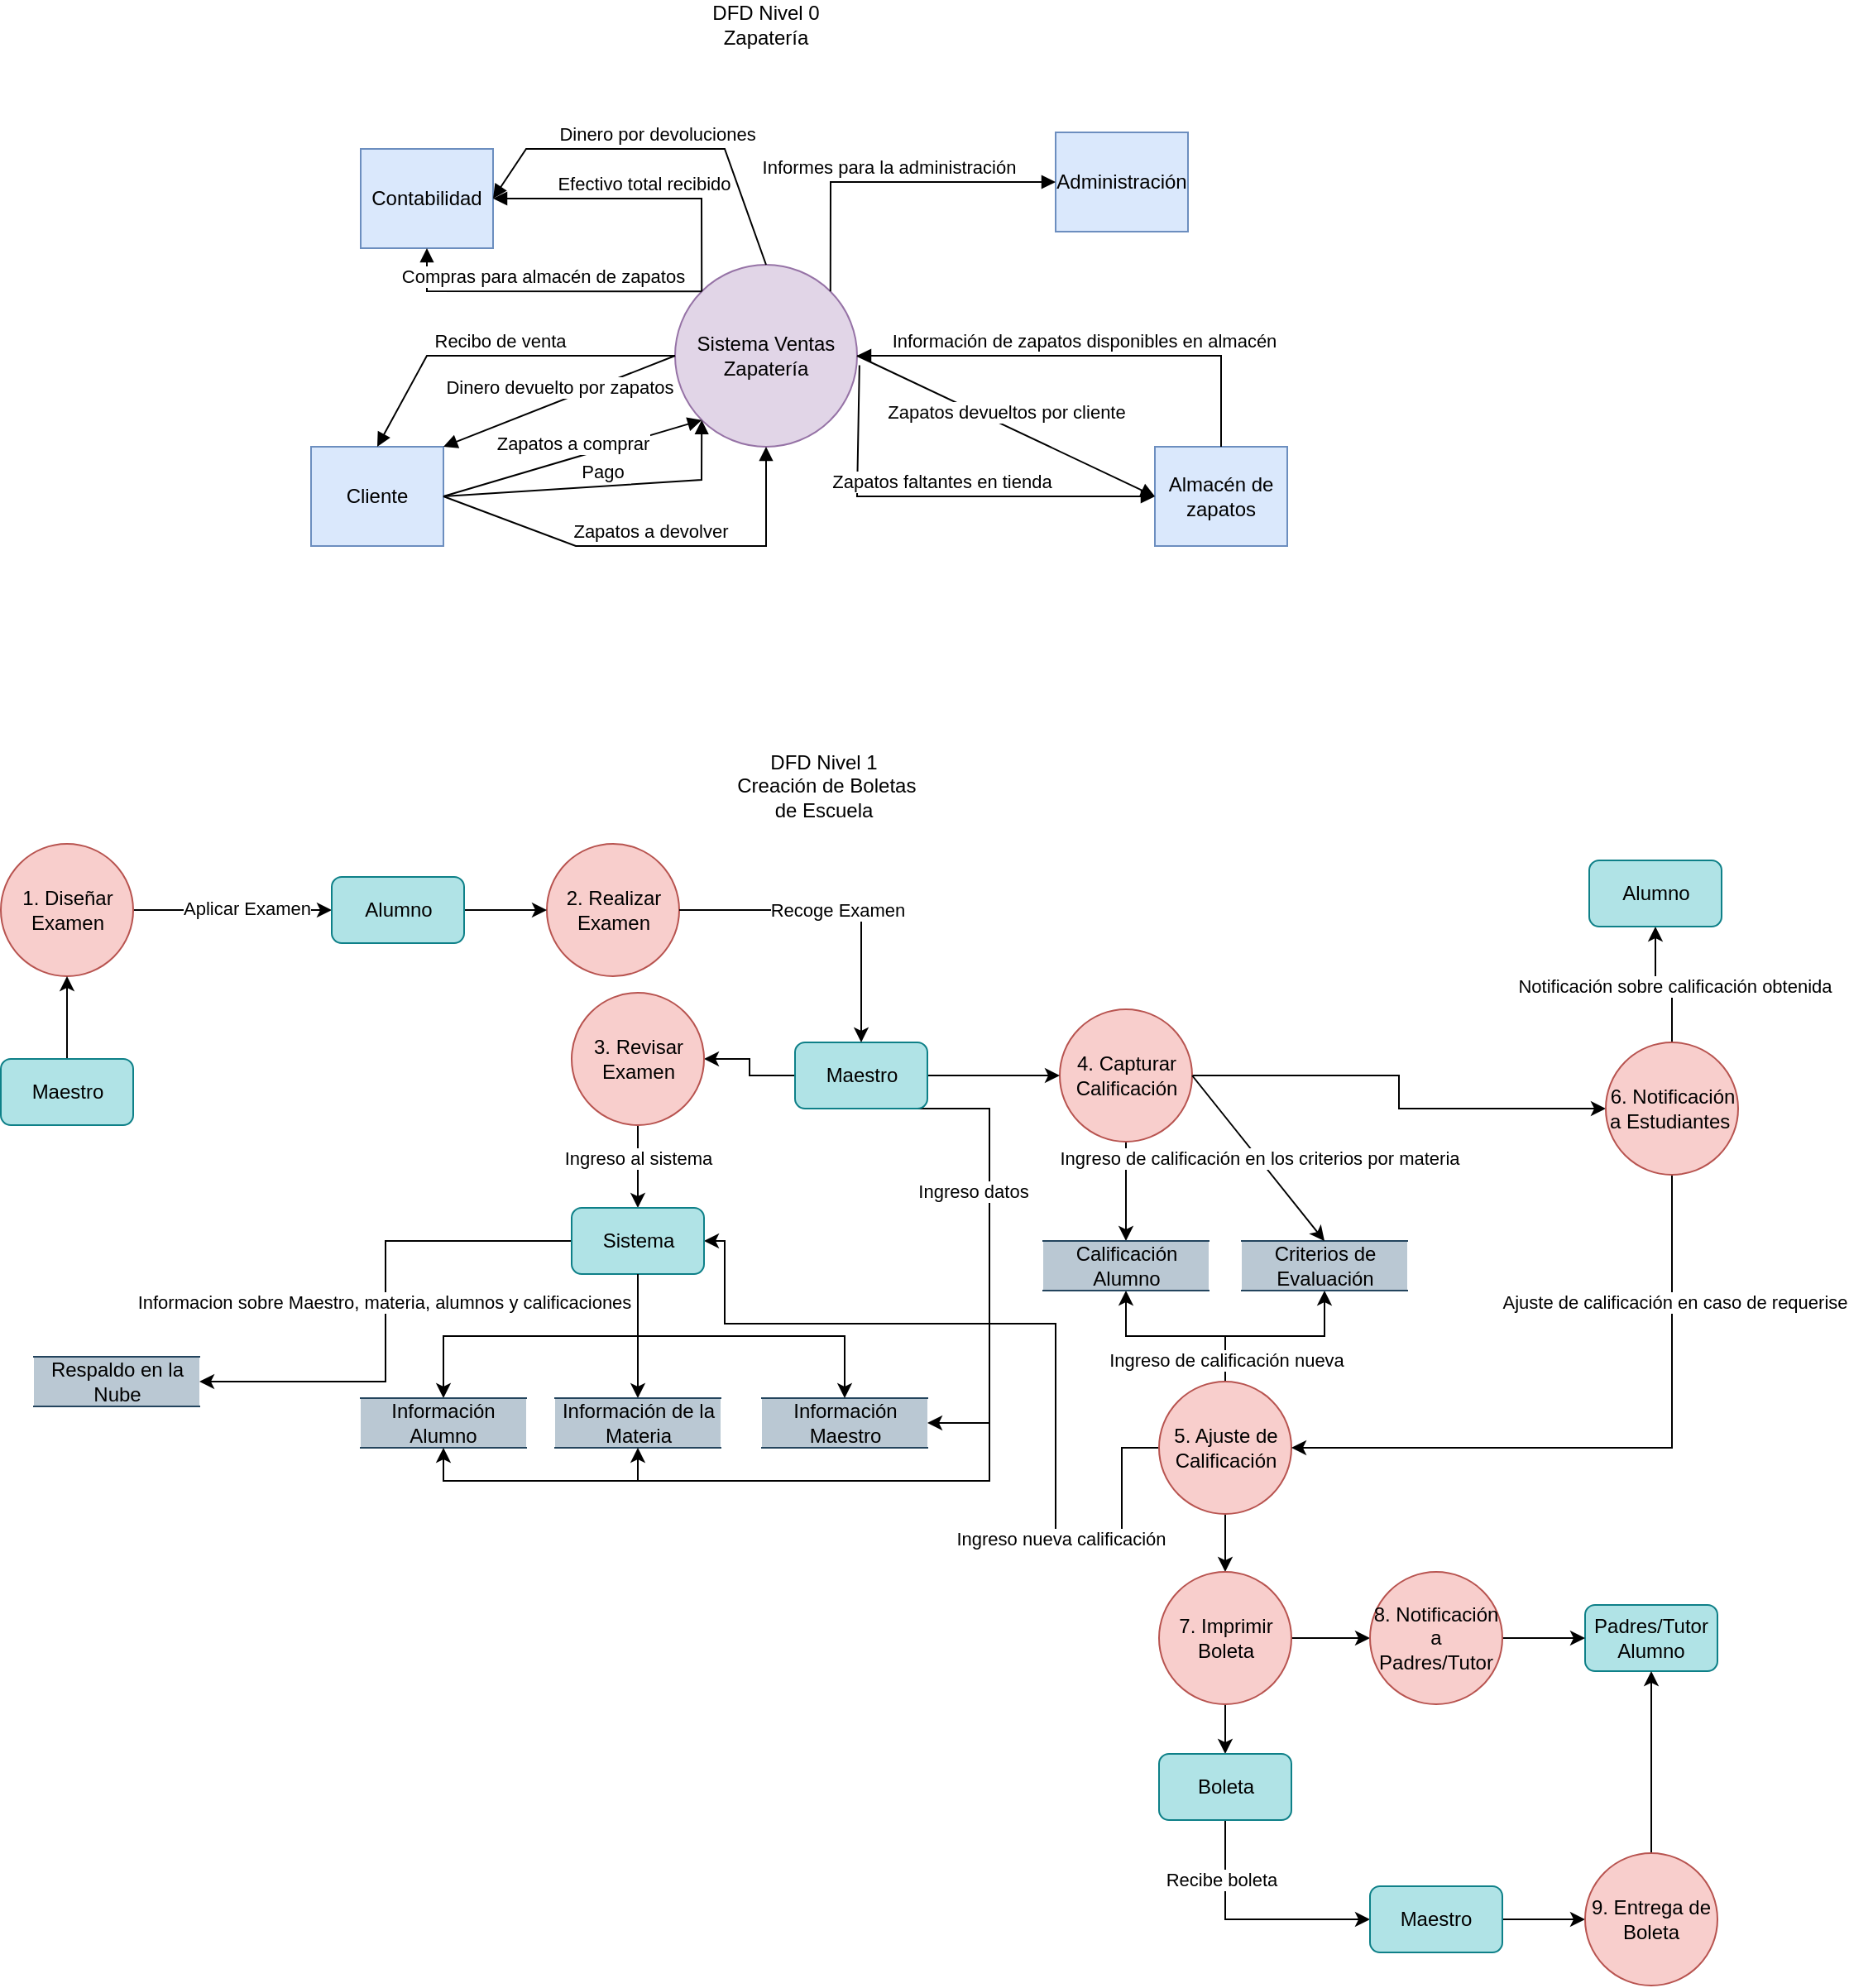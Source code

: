 <mxfile version="24.7.12">
  <diagram name="Página-1" id="O4-c2-5TvVN84nTGp4Hf">
    <mxGraphModel dx="1466" dy="773" grid="1" gridSize="10" guides="1" tooltips="1" connect="1" arrows="1" fold="1" page="1" pageScale="1" pageWidth="1920" pageHeight="1200" math="0" shadow="0">
      <root>
        <mxCell id="0" />
        <mxCell id="1" parent="0" />
        <mxCell id="AR3jdv1JJKhVgjpmconb-1" value="Sistema Ventas Zapatería" style="ellipse;whiteSpace=wrap;html=1;aspect=fixed;fillColor=#e1d5e7;strokeColor=#9673a6;" vertex="1" parent="1">
          <mxGeometry x="820" y="230" width="110" height="110" as="geometry" />
        </mxCell>
        <mxCell id="AR3jdv1JJKhVgjpmconb-2" value="Cliente" style="rounded=0;whiteSpace=wrap;html=1;fillColor=#dae8fc;strokeColor=#6c8ebf;" vertex="1" parent="1">
          <mxGeometry x="600" y="340" width="80" height="60" as="geometry" />
        </mxCell>
        <mxCell id="AR3jdv1JJKhVgjpmconb-5" value="Administración" style="rounded=0;whiteSpace=wrap;html=1;fillColor=#dae8fc;strokeColor=#6c8ebf;" vertex="1" parent="1">
          <mxGeometry x="1050" y="150" width="80" height="60" as="geometry" />
        </mxCell>
        <mxCell id="AR3jdv1JJKhVgjpmconb-6" value="Contabilidad" style="rounded=0;whiteSpace=wrap;html=1;fillColor=#dae8fc;strokeColor=#6c8ebf;" vertex="1" parent="1">
          <mxGeometry x="630" y="160" width="80" height="60" as="geometry" />
        </mxCell>
        <mxCell id="AR3jdv1JJKhVgjpmconb-7" value="Almacén de zapatos" style="rounded=0;whiteSpace=wrap;html=1;fillColor=#dae8fc;strokeColor=#6c8ebf;" vertex="1" parent="1">
          <mxGeometry x="1110" y="340" width="80" height="60" as="geometry" />
        </mxCell>
        <mxCell id="AR3jdv1JJKhVgjpmconb-11" value="DFD Nivel 0 Zapatería" style="text;html=1;align=center;verticalAlign=middle;whiteSpace=wrap;rounded=0;" vertex="1" parent="1">
          <mxGeometry x="835" y="70" width="80" height="30" as="geometry" />
        </mxCell>
        <mxCell id="AR3jdv1JJKhVgjpmconb-12" value="Pago" style="html=1;verticalAlign=bottom;endArrow=block;curved=0;rounded=0;exitX=1;exitY=0.5;exitDx=0;exitDy=0;entryX=0;entryY=1;entryDx=0;entryDy=0;" edge="1" parent="1" source="AR3jdv1JJKhVgjpmconb-2" target="AR3jdv1JJKhVgjpmconb-1">
          <mxGeometry x="0.003" width="80" relative="1" as="geometry">
            <mxPoint x="670" y="280" as="sourcePoint" />
            <mxPoint x="750" y="280" as="targetPoint" />
            <Array as="points">
              <mxPoint x="836" y="360" />
            </Array>
            <mxPoint as="offset" />
          </mxGeometry>
        </mxCell>
        <mxCell id="AR3jdv1JJKhVgjpmconb-13" value="Informes para la administración" style="html=1;verticalAlign=bottom;endArrow=block;curved=0;rounded=0;exitX=1;exitY=0;exitDx=0;exitDy=0;entryX=0;entryY=0.5;entryDx=0;entryDy=0;" edge="1" parent="1" source="AR3jdv1JJKhVgjpmconb-1" target="AR3jdv1JJKhVgjpmconb-5">
          <mxGeometry x="0.003" width="80" relative="1" as="geometry">
            <mxPoint x="700" y="380" as="sourcePoint" />
            <mxPoint x="950" y="320" as="targetPoint" />
            <Array as="points">
              <mxPoint x="914" y="180" />
            </Array>
            <mxPoint as="offset" />
          </mxGeometry>
        </mxCell>
        <mxCell id="AR3jdv1JJKhVgjpmconb-14" value="Efectivo total recibido" style="html=1;verticalAlign=bottom;endArrow=block;curved=0;rounded=0;exitX=0;exitY=0;exitDx=0;exitDy=0;entryX=1;entryY=0.5;entryDx=0;entryDy=0;" edge="1" parent="1" source="AR3jdv1JJKhVgjpmconb-1" target="AR3jdv1JJKhVgjpmconb-6">
          <mxGeometry x="0.003" width="80" relative="1" as="geometry">
            <mxPoint x="924" y="256" as="sourcePoint" />
            <mxPoint x="1060" y="190" as="targetPoint" />
            <Array as="points">
              <mxPoint x="836" y="190" />
            </Array>
            <mxPoint as="offset" />
          </mxGeometry>
        </mxCell>
        <mxCell id="AR3jdv1JJKhVgjpmconb-15" value="Compras para almacén de zapatos" style="html=1;verticalAlign=bottom;endArrow=block;curved=0;rounded=0;exitX=0;exitY=0;exitDx=0;exitDy=0;entryX=0.5;entryY=1;entryDx=0;entryDy=0;" edge="1" parent="1" source="AR3jdv1JJKhVgjpmconb-1" target="AR3jdv1JJKhVgjpmconb-6">
          <mxGeometry x="0.003" width="80" relative="1" as="geometry">
            <mxPoint x="846" y="256" as="sourcePoint" />
            <mxPoint x="720" y="200" as="targetPoint" />
            <Array as="points">
              <mxPoint x="670" y="246" />
            </Array>
            <mxPoint as="offset" />
          </mxGeometry>
        </mxCell>
        <mxCell id="AR3jdv1JJKhVgjpmconb-16" value="Zapatos a comprar" style="html=1;verticalAlign=bottom;endArrow=block;curved=0;rounded=0;exitX=1;exitY=0.5;exitDx=0;exitDy=0;entryX=0;entryY=1;entryDx=0;entryDy=0;" edge="1" parent="1" source="AR3jdv1JJKhVgjpmconb-2" target="AR3jdv1JJKhVgjpmconb-1">
          <mxGeometry x="0.003" width="80" relative="1" as="geometry">
            <mxPoint x="720" y="370" as="sourcePoint" />
            <mxPoint x="885" y="350" as="targetPoint" />
            <Array as="points" />
            <mxPoint as="offset" />
          </mxGeometry>
        </mxCell>
        <mxCell id="AR3jdv1JJKhVgjpmconb-17" value="Información de zapatos disponibles en almacén" style="html=1;verticalAlign=bottom;endArrow=block;curved=0;rounded=0;exitX=0.5;exitY=0;exitDx=0;exitDy=0;entryX=1;entryY=0.5;entryDx=0;entryDy=0;" edge="1" parent="1" source="AR3jdv1JJKhVgjpmconb-7" target="AR3jdv1JJKhVgjpmconb-1">
          <mxGeometry x="0.003" width="80" relative="1" as="geometry">
            <mxPoint x="924" y="256" as="sourcePoint" />
            <mxPoint x="1060" y="190" as="targetPoint" />
            <Array as="points">
              <mxPoint x="1150" y="285" />
            </Array>
            <mxPoint as="offset" />
          </mxGeometry>
        </mxCell>
        <mxCell id="AR3jdv1JJKhVgjpmconb-18" value="Zapatos faltantes en tienda" style="html=1;verticalAlign=bottom;endArrow=block;curved=0;rounded=0;exitX=1.013;exitY=0.552;exitDx=0;exitDy=0;exitPerimeter=0;entryX=0;entryY=0.5;entryDx=0;entryDy=0;" edge="1" parent="1" source="AR3jdv1JJKhVgjpmconb-1" target="AR3jdv1JJKhVgjpmconb-7">
          <mxGeometry x="0.003" width="80" relative="1" as="geometry">
            <mxPoint x="1130" y="350" as="sourcePoint" />
            <mxPoint x="1050" y="350" as="targetPoint" />
            <Array as="points">
              <mxPoint x="930" y="370" />
            </Array>
            <mxPoint as="offset" />
          </mxGeometry>
        </mxCell>
        <mxCell id="AR3jdv1JJKhVgjpmconb-19" value="Recibo de venta" style="html=1;verticalAlign=bottom;endArrow=block;curved=0;rounded=0;exitX=0;exitY=0.5;exitDx=0;exitDy=0;entryX=0.5;entryY=0;entryDx=0;entryDy=0;" edge="1" parent="1" source="AR3jdv1JJKhVgjpmconb-1" target="AR3jdv1JJKhVgjpmconb-2">
          <mxGeometry x="0.003" width="80" relative="1" as="geometry">
            <mxPoint x="846" y="256" as="sourcePoint" />
            <mxPoint x="680" y="230" as="targetPoint" />
            <Array as="points">
              <mxPoint x="670" y="285" />
            </Array>
            <mxPoint as="offset" />
          </mxGeometry>
        </mxCell>
        <mxCell id="AR3jdv1JJKhVgjpmconb-20" value="Zapatos devueltos por cliente" style="html=1;verticalAlign=bottom;endArrow=block;curved=0;rounded=0;exitX=1;exitY=0.5;exitDx=0;exitDy=0;entryX=0;entryY=0.5;entryDx=0;entryDy=0;" edge="1" parent="1" source="AR3jdv1JJKhVgjpmconb-1" target="AR3jdv1JJKhVgjpmconb-7">
          <mxGeometry x="0.003" width="80" relative="1" as="geometry">
            <mxPoint x="941" y="301" as="sourcePoint" />
            <mxPoint x="1120" y="380" as="targetPoint" />
            <Array as="points" />
            <mxPoint as="offset" />
          </mxGeometry>
        </mxCell>
        <mxCell id="AR3jdv1JJKhVgjpmconb-21" value="Zapatos a devolver" style="html=1;verticalAlign=bottom;endArrow=block;curved=0;rounded=0;exitX=1;exitY=0.5;exitDx=0;exitDy=0;entryX=0.5;entryY=1;entryDx=0;entryDy=0;" edge="1" parent="1" source="AR3jdv1JJKhVgjpmconb-2" target="AR3jdv1JJKhVgjpmconb-1">
          <mxGeometry x="0.003" width="80" relative="1" as="geometry">
            <mxPoint x="720" y="370" as="sourcePoint" />
            <mxPoint x="846" y="334" as="targetPoint" />
            <Array as="points">
              <mxPoint x="760" y="400" />
              <mxPoint x="850" y="400" />
              <mxPoint x="875" y="400" />
            </Array>
            <mxPoint as="offset" />
          </mxGeometry>
        </mxCell>
        <mxCell id="AR3jdv1JJKhVgjpmconb-22" value="Dinero devuelto por zapatos" style="html=1;verticalAlign=bottom;endArrow=block;curved=0;rounded=0;exitX=0;exitY=0.5;exitDx=0;exitDy=0;entryX=1;entryY=0;entryDx=0;entryDy=0;" edge="1" parent="1" source="AR3jdv1JJKhVgjpmconb-1" target="AR3jdv1JJKhVgjpmconb-2">
          <mxGeometry x="0.003" width="80" relative="1" as="geometry">
            <mxPoint x="830" y="295" as="sourcePoint" />
            <mxPoint x="680" y="340" as="targetPoint" />
            <Array as="points" />
            <mxPoint as="offset" />
          </mxGeometry>
        </mxCell>
        <mxCell id="AR3jdv1JJKhVgjpmconb-23" value="Dinero por devoluciones" style="html=1;verticalAlign=bottom;endArrow=block;curved=0;rounded=0;entryX=1;entryY=0.5;entryDx=0;entryDy=0;exitX=0.5;exitY=0;exitDx=0;exitDy=0;" edge="1" parent="1" source="AR3jdv1JJKhVgjpmconb-1" target="AR3jdv1JJKhVgjpmconb-6">
          <mxGeometry x="0.003" width="80" relative="1" as="geometry">
            <mxPoint x="840" y="230" as="sourcePoint" />
            <mxPoint x="720" y="200" as="targetPoint" />
            <Array as="points">
              <mxPoint x="850" y="160" />
              <mxPoint x="730" y="160" />
            </Array>
            <mxPoint as="offset" />
          </mxGeometry>
        </mxCell>
        <mxCell id="AR3jdv1JJKhVgjpmconb-24" value="DFD Nivel 1&lt;div&gt;&amp;nbsp;Creación de Boletas de Escuela&lt;/div&gt;" style="text;html=1;align=center;verticalAlign=middle;whiteSpace=wrap;rounded=0;" vertex="1" parent="1">
          <mxGeometry x="845" y="530" width="130" height="30" as="geometry" />
        </mxCell>
        <mxCell id="AR3jdv1JJKhVgjpmconb-71" style="edgeStyle=orthogonalEdgeStyle;rounded=0;orthogonalLoop=1;jettySize=auto;html=1;exitX=1;exitY=0.5;exitDx=0;exitDy=0;entryX=0;entryY=0.5;entryDx=0;entryDy=0;" edge="1" parent="1" source="AR3jdv1JJKhVgjpmconb-26" target="AR3jdv1JJKhVgjpmconb-34">
          <mxGeometry relative="1" as="geometry" />
        </mxCell>
        <mxCell id="AR3jdv1JJKhVgjpmconb-73" value="Aplicar Examen" style="edgeLabel;html=1;align=center;verticalAlign=middle;resizable=0;points=[];" vertex="1" connectable="0" parent="AR3jdv1JJKhVgjpmconb-71">
          <mxGeometry x="0.133" y="1" relative="1" as="geometry">
            <mxPoint as="offset" />
          </mxGeometry>
        </mxCell>
        <mxCell id="AR3jdv1JJKhVgjpmconb-26" value="1. Diseñar Examen" style="ellipse;whiteSpace=wrap;html=1;aspect=fixed;fillColor=#f8cecc;strokeColor=#b85450;" vertex="1" parent="1">
          <mxGeometry x="412.5" y="580" width="80" height="80" as="geometry" />
        </mxCell>
        <mxCell id="AR3jdv1JJKhVgjpmconb-74" style="edgeStyle=orthogonalEdgeStyle;rounded=0;orthogonalLoop=1;jettySize=auto;html=1;exitX=0;exitY=0.5;exitDx=0;exitDy=0;entryX=1;entryY=0.5;entryDx=0;entryDy=0;" edge="1" parent="1" source="AR3jdv1JJKhVgjpmconb-78" target="AR3jdv1JJKhVgjpmconb-28">
          <mxGeometry relative="1" as="geometry" />
        </mxCell>
        <mxCell id="AR3jdv1JJKhVgjpmconb-27" value="2. Realizar Examen" style="ellipse;whiteSpace=wrap;html=1;aspect=fixed;fillColor=#f8cecc;strokeColor=#b85450;" vertex="1" parent="1">
          <mxGeometry x="742.5" y="580" width="80" height="80" as="geometry" />
        </mxCell>
        <mxCell id="AR3jdv1JJKhVgjpmconb-86" style="edgeStyle=orthogonalEdgeStyle;rounded=0;orthogonalLoop=1;jettySize=auto;html=1;exitX=0.5;exitY=1;exitDx=0;exitDy=0;entryX=0.5;entryY=0;entryDx=0;entryDy=0;" edge="1" parent="1" source="AR3jdv1JJKhVgjpmconb-28" target="AR3jdv1JJKhVgjpmconb-38">
          <mxGeometry relative="1" as="geometry" />
        </mxCell>
        <mxCell id="AR3jdv1JJKhVgjpmconb-87" value="Ingreso al sistema&amp;nbsp;" style="edgeLabel;html=1;align=center;verticalAlign=middle;resizable=0;points=[];" vertex="1" connectable="0" parent="AR3jdv1JJKhVgjpmconb-86">
          <mxGeometry x="-0.2" y="1" relative="1" as="geometry">
            <mxPoint as="offset" />
          </mxGeometry>
        </mxCell>
        <mxCell id="AR3jdv1JJKhVgjpmconb-28" value="3. Revisar Examen" style="ellipse;whiteSpace=wrap;html=1;aspect=fixed;fillColor=#f8cecc;strokeColor=#b85450;" vertex="1" parent="1">
          <mxGeometry x="757.5" y="670" width="80" height="80" as="geometry" />
        </mxCell>
        <mxCell id="AR3jdv1JJKhVgjpmconb-111" style="edgeStyle=orthogonalEdgeStyle;rounded=0;orthogonalLoop=1;jettySize=auto;html=1;entryX=0.5;entryY=1;entryDx=0;entryDy=0;" edge="1" parent="1" source="AR3jdv1JJKhVgjpmconb-29" target="AR3jdv1JJKhVgjpmconb-45">
          <mxGeometry relative="1" as="geometry" />
        </mxCell>
        <mxCell id="AR3jdv1JJKhVgjpmconb-112" style="edgeStyle=orthogonalEdgeStyle;rounded=0;orthogonalLoop=1;jettySize=auto;html=1;exitX=0.5;exitY=0;exitDx=0;exitDy=0;entryX=0.5;entryY=1;entryDx=0;entryDy=0;" edge="1" parent="1" source="AR3jdv1JJKhVgjpmconb-29" target="AR3jdv1JJKhVgjpmconb-46">
          <mxGeometry relative="1" as="geometry" />
        </mxCell>
        <mxCell id="AR3jdv1JJKhVgjpmconb-117" value="Ingreso de calificación nueva" style="edgeLabel;html=1;align=center;verticalAlign=middle;resizable=0;points=[];" vertex="1" connectable="0" parent="AR3jdv1JJKhVgjpmconb-112">
          <mxGeometry x="-0.762" relative="1" as="geometry">
            <mxPoint as="offset" />
          </mxGeometry>
        </mxCell>
        <mxCell id="AR3jdv1JJKhVgjpmconb-118" style="edgeStyle=orthogonalEdgeStyle;rounded=0;orthogonalLoop=1;jettySize=auto;html=1;exitX=0.5;exitY=1;exitDx=0;exitDy=0;entryX=0.5;entryY=0;entryDx=0;entryDy=0;" edge="1" parent="1" source="AR3jdv1JJKhVgjpmconb-29" target="AR3jdv1JJKhVgjpmconb-31">
          <mxGeometry relative="1" as="geometry" />
        </mxCell>
        <mxCell id="AR3jdv1JJKhVgjpmconb-136" style="edgeStyle=orthogonalEdgeStyle;rounded=0;orthogonalLoop=1;jettySize=auto;html=1;exitX=0;exitY=0.5;exitDx=0;exitDy=0;entryX=1;entryY=0.5;entryDx=0;entryDy=0;" edge="1" parent="1" source="AR3jdv1JJKhVgjpmconb-29" target="AR3jdv1JJKhVgjpmconb-38">
          <mxGeometry relative="1" as="geometry">
            <Array as="points">
              <mxPoint x="1090" y="945" />
              <mxPoint x="1090" y="1000" />
              <mxPoint x="1050" y="1000" />
              <mxPoint x="1050" y="870" />
              <mxPoint x="850" y="870" />
              <mxPoint x="850" y="820" />
            </Array>
          </mxGeometry>
        </mxCell>
        <mxCell id="AR3jdv1JJKhVgjpmconb-137" value="Ingreso nueva calificación" style="edgeLabel;html=1;align=center;verticalAlign=middle;resizable=0;points=[];" vertex="1" connectable="0" parent="AR3jdv1JJKhVgjpmconb-136">
          <mxGeometry x="-0.498" y="-2" relative="1" as="geometry">
            <mxPoint x="1" y="10" as="offset" />
          </mxGeometry>
        </mxCell>
        <mxCell id="AR3jdv1JJKhVgjpmconb-29" value="5. Ajuste de Calificación" style="ellipse;whiteSpace=wrap;html=1;aspect=fixed;fillColor=#f8cecc;strokeColor=#b85450;" vertex="1" parent="1">
          <mxGeometry x="1112.5" y="905" width="80" height="80" as="geometry" />
        </mxCell>
        <mxCell id="AR3jdv1JJKhVgjpmconb-106" style="edgeStyle=orthogonalEdgeStyle;rounded=0;orthogonalLoop=1;jettySize=auto;html=1;exitX=1;exitY=0.5;exitDx=0;exitDy=0;entryX=0;entryY=0.5;entryDx=0;entryDy=0;" edge="1" parent="1" source="AR3jdv1JJKhVgjpmconb-30" target="AR3jdv1JJKhVgjpmconb-32">
          <mxGeometry relative="1" as="geometry" />
        </mxCell>
        <mxCell id="AR3jdv1JJKhVgjpmconb-108" style="edgeStyle=orthogonalEdgeStyle;rounded=0;orthogonalLoop=1;jettySize=auto;html=1;exitX=0.5;exitY=1;exitDx=0;exitDy=0;entryX=0.5;entryY=0;entryDx=0;entryDy=0;" edge="1" parent="1" source="AR3jdv1JJKhVgjpmconb-30" target="AR3jdv1JJKhVgjpmconb-45">
          <mxGeometry relative="1" as="geometry" />
        </mxCell>
        <mxCell id="AR3jdv1JJKhVgjpmconb-30" value="4. Capturar Calificación" style="ellipse;whiteSpace=wrap;html=1;aspect=fixed;fillColor=#f8cecc;strokeColor=#b85450;" vertex="1" parent="1">
          <mxGeometry x="1052.5" y="680" width="80" height="80" as="geometry" />
        </mxCell>
        <mxCell id="AR3jdv1JJKhVgjpmconb-119" style="edgeStyle=orthogonalEdgeStyle;rounded=0;orthogonalLoop=1;jettySize=auto;html=1;exitX=0.5;exitY=1;exitDx=0;exitDy=0;entryX=0.5;entryY=0;entryDx=0;entryDy=0;" edge="1" parent="1" source="AR3jdv1JJKhVgjpmconb-31" target="AR3jdv1JJKhVgjpmconb-37">
          <mxGeometry relative="1" as="geometry" />
        </mxCell>
        <mxCell id="AR3jdv1JJKhVgjpmconb-121" style="edgeStyle=orthogonalEdgeStyle;rounded=0;orthogonalLoop=1;jettySize=auto;html=1;exitX=1;exitY=0.5;exitDx=0;exitDy=0;entryX=0;entryY=0.5;entryDx=0;entryDy=0;" edge="1" parent="1" source="AR3jdv1JJKhVgjpmconb-31" target="AR3jdv1JJKhVgjpmconb-100">
          <mxGeometry relative="1" as="geometry" />
        </mxCell>
        <mxCell id="AR3jdv1JJKhVgjpmconb-31" value="7. Imprimir Boleta" style="ellipse;whiteSpace=wrap;html=1;aspect=fixed;fillColor=#f8cecc;strokeColor=#b85450;" vertex="1" parent="1">
          <mxGeometry x="1112.5" y="1020" width="80" height="80" as="geometry" />
        </mxCell>
        <mxCell id="AR3jdv1JJKhVgjpmconb-109" style="edgeStyle=orthogonalEdgeStyle;rounded=0;orthogonalLoop=1;jettySize=auto;html=1;exitX=0.5;exitY=0;exitDx=0;exitDy=0;" edge="1" parent="1" source="AR3jdv1JJKhVgjpmconb-32" target="AR3jdv1JJKhVgjpmconb-107">
          <mxGeometry relative="1" as="geometry" />
        </mxCell>
        <mxCell id="AR3jdv1JJKhVgjpmconb-110" value="Notificación sobre calificación obtenida" style="edgeLabel;html=1;align=center;verticalAlign=middle;resizable=0;points=[];" vertex="1" connectable="0" parent="AR3jdv1JJKhVgjpmconb-109">
          <mxGeometry x="-0.135" y="-1" relative="1" as="geometry">
            <mxPoint as="offset" />
          </mxGeometry>
        </mxCell>
        <mxCell id="AR3jdv1JJKhVgjpmconb-113" style="edgeStyle=orthogonalEdgeStyle;rounded=0;orthogonalLoop=1;jettySize=auto;html=1;exitX=0.5;exitY=1;exitDx=0;exitDy=0;entryX=1;entryY=0.5;entryDx=0;entryDy=0;" edge="1" parent="1" source="AR3jdv1JJKhVgjpmconb-32" target="AR3jdv1JJKhVgjpmconb-29">
          <mxGeometry relative="1" as="geometry" />
        </mxCell>
        <mxCell id="AR3jdv1JJKhVgjpmconb-114" value="Ajuste de calificación en caso de requerise" style="edgeLabel;html=1;align=center;verticalAlign=middle;resizable=0;points=[];" vertex="1" connectable="0" parent="AR3jdv1JJKhVgjpmconb-113">
          <mxGeometry x="-0.613" y="1" relative="1" as="geometry">
            <mxPoint as="offset" />
          </mxGeometry>
        </mxCell>
        <mxCell id="AR3jdv1JJKhVgjpmconb-32" value="6. Notificación a Estudiantes&amp;nbsp;" style="ellipse;whiteSpace=wrap;html=1;aspect=fixed;fillColor=#f8cecc;strokeColor=#b85450;" vertex="1" parent="1">
          <mxGeometry x="1382.5" y="700" width="80" height="80" as="geometry" />
        </mxCell>
        <mxCell id="AR3jdv1JJKhVgjpmconb-72" style="edgeStyle=orthogonalEdgeStyle;rounded=0;orthogonalLoop=1;jettySize=auto;html=1;exitX=1;exitY=0.5;exitDx=0;exitDy=0;entryX=0;entryY=0.5;entryDx=0;entryDy=0;" edge="1" parent="1" source="AR3jdv1JJKhVgjpmconb-34" target="AR3jdv1JJKhVgjpmconb-27">
          <mxGeometry relative="1" as="geometry" />
        </mxCell>
        <mxCell id="AR3jdv1JJKhVgjpmconb-34" value="Alumno" style="rounded=1;whiteSpace=wrap;html=1;fillColor=#b0e3e6;strokeColor=#0e8088;" vertex="1" parent="1">
          <mxGeometry x="612.5" y="600" width="80" height="40" as="geometry" />
        </mxCell>
        <mxCell id="AR3jdv1JJKhVgjpmconb-49" style="edgeStyle=orthogonalEdgeStyle;rounded=0;orthogonalLoop=1;jettySize=auto;html=1;entryX=0.5;entryY=1;entryDx=0;entryDy=0;" edge="1" parent="1" source="AR3jdv1JJKhVgjpmconb-35" target="AR3jdv1JJKhVgjpmconb-26">
          <mxGeometry relative="1" as="geometry" />
        </mxCell>
        <mxCell id="AR3jdv1JJKhVgjpmconb-35" value="Maestro" style="rounded=1;whiteSpace=wrap;html=1;fillColor=#b0e3e6;strokeColor=#0e8088;" vertex="1" parent="1">
          <mxGeometry x="412.5" y="710" width="80" height="40" as="geometry" />
        </mxCell>
        <mxCell id="AR3jdv1JJKhVgjpmconb-36" value="Padres/Tutor Alumno" style="rounded=1;whiteSpace=wrap;html=1;fillColor=#b0e3e6;strokeColor=#0e8088;" vertex="1" parent="1">
          <mxGeometry x="1370" y="1040" width="80" height="40" as="geometry" />
        </mxCell>
        <mxCell id="AR3jdv1JJKhVgjpmconb-125" style="edgeStyle=orthogonalEdgeStyle;rounded=0;orthogonalLoop=1;jettySize=auto;html=1;exitX=0.5;exitY=1;exitDx=0;exitDy=0;entryX=0;entryY=0.5;entryDx=0;entryDy=0;" edge="1" parent="1" source="AR3jdv1JJKhVgjpmconb-37" target="AR3jdv1JJKhVgjpmconb-122">
          <mxGeometry relative="1" as="geometry" />
        </mxCell>
        <mxCell id="AR3jdv1JJKhVgjpmconb-126" value="Recibe boleta" style="edgeLabel;html=1;align=center;verticalAlign=middle;resizable=0;points=[];" vertex="1" connectable="0" parent="AR3jdv1JJKhVgjpmconb-125">
          <mxGeometry x="-0.514" y="-3" relative="1" as="geometry">
            <mxPoint as="offset" />
          </mxGeometry>
        </mxCell>
        <mxCell id="AR3jdv1JJKhVgjpmconb-37" value="Boleta" style="rounded=1;whiteSpace=wrap;html=1;fillColor=#b0e3e6;strokeColor=#0e8088;" vertex="1" parent="1">
          <mxGeometry x="1112.5" y="1130" width="80" height="40" as="geometry" />
        </mxCell>
        <mxCell id="AR3jdv1JJKhVgjpmconb-115" style="edgeStyle=orthogonalEdgeStyle;rounded=0;orthogonalLoop=1;jettySize=auto;html=1;exitX=0;exitY=0.5;exitDx=0;exitDy=0;entryX=1;entryY=0.5;entryDx=0;entryDy=0;" edge="1" parent="1" source="AR3jdv1JJKhVgjpmconb-38" target="AR3jdv1JJKhVgjpmconb-47">
          <mxGeometry relative="1" as="geometry" />
        </mxCell>
        <mxCell id="AR3jdv1JJKhVgjpmconb-116" value="Informacion sobre Maestro, materia, alumnos y calificaciones" style="edgeLabel;html=1;align=center;verticalAlign=middle;resizable=0;points=[];" vertex="1" connectable="0" parent="AR3jdv1JJKhVgjpmconb-115">
          <mxGeometry x="-0.037" y="-1" relative="1" as="geometry">
            <mxPoint as="offset" />
          </mxGeometry>
        </mxCell>
        <mxCell id="AR3jdv1JJKhVgjpmconb-128" style="edgeStyle=orthogonalEdgeStyle;rounded=0;orthogonalLoop=1;jettySize=auto;html=1;exitX=0.5;exitY=1;exitDx=0;exitDy=0;entryX=0.5;entryY=0;entryDx=0;entryDy=0;" edge="1" parent="1" source="AR3jdv1JJKhVgjpmconb-38" target="AR3jdv1JJKhVgjpmconb-41">
          <mxGeometry relative="1" as="geometry" />
        </mxCell>
        <mxCell id="AR3jdv1JJKhVgjpmconb-129" style="edgeStyle=orthogonalEdgeStyle;rounded=0;orthogonalLoop=1;jettySize=auto;html=1;exitX=0.5;exitY=1;exitDx=0;exitDy=0;entryX=0.5;entryY=0;entryDx=0;entryDy=0;" edge="1" parent="1" source="AR3jdv1JJKhVgjpmconb-38" target="AR3jdv1JJKhVgjpmconb-43">
          <mxGeometry relative="1" as="geometry" />
        </mxCell>
        <mxCell id="AR3jdv1JJKhVgjpmconb-38" value="Sistema" style="rounded=1;whiteSpace=wrap;html=1;fillColor=#b0e3e6;strokeColor=#0e8088;" vertex="1" parent="1">
          <mxGeometry x="757.5" y="800" width="80" height="40" as="geometry" />
        </mxCell>
        <mxCell id="AR3jdv1JJKhVgjpmconb-41" value="Información Alumno" style="html=1;dashed=0;whiteSpace=wrap;shape=partialRectangle;right=0;left=0;fillColor=#bac8d3;strokeColor=#23445d;" vertex="1" parent="1">
          <mxGeometry x="630" y="915" width="100" height="30" as="geometry" />
        </mxCell>
        <mxCell id="AR3jdv1JJKhVgjpmconb-42" value="Información Maestro" style="html=1;dashed=0;whiteSpace=wrap;shape=partialRectangle;right=0;left=0;fillColor=#bac8d3;strokeColor=#23445d;" vertex="1" parent="1">
          <mxGeometry x="872.5" y="915" width="100" height="30" as="geometry" />
        </mxCell>
        <mxCell id="AR3jdv1JJKhVgjpmconb-43" value="Información de la Materia" style="html=1;dashed=0;whiteSpace=wrap;shape=partialRectangle;right=0;left=0;fillColor=#bac8d3;strokeColor=#23445d;" vertex="1" parent="1">
          <mxGeometry x="747.5" y="915" width="100" height="30" as="geometry" />
        </mxCell>
        <mxCell id="AR3jdv1JJKhVgjpmconb-45" value="Calificación Alumno" style="html=1;dashed=0;whiteSpace=wrap;shape=partialRectangle;right=0;left=0;fillColor=#bac8d3;strokeColor=#23445d;" vertex="1" parent="1">
          <mxGeometry x="1042.5" y="820" width="100" height="30" as="geometry" />
        </mxCell>
        <mxCell id="AR3jdv1JJKhVgjpmconb-46" value="Criterios de Evaluación" style="html=1;dashed=0;whiteSpace=wrap;shape=partialRectangle;right=0;left=0;fillColor=#bac8d3;strokeColor=#23445d;" vertex="1" parent="1">
          <mxGeometry x="1162.5" y="820" width="100" height="30" as="geometry" />
        </mxCell>
        <mxCell id="AR3jdv1JJKhVgjpmconb-47" value="Respaldo en la Nube" style="html=1;dashed=0;whiteSpace=wrap;shape=partialRectangle;right=0;left=0;fillColor=#bac8d3;strokeColor=#23445d;" vertex="1" parent="1">
          <mxGeometry x="432.5" y="890" width="100" height="30" as="geometry" />
        </mxCell>
        <mxCell id="AR3jdv1JJKhVgjpmconb-105" style="edgeStyle=orthogonalEdgeStyle;rounded=0;orthogonalLoop=1;jettySize=auto;html=1;exitX=1;exitY=0.5;exitDx=0;exitDy=0;entryX=0;entryY=0.5;entryDx=0;entryDy=0;" edge="1" parent="1" source="AR3jdv1JJKhVgjpmconb-78" target="AR3jdv1JJKhVgjpmconb-30">
          <mxGeometry relative="1" as="geometry" />
        </mxCell>
        <mxCell id="AR3jdv1JJKhVgjpmconb-131" style="edgeStyle=orthogonalEdgeStyle;rounded=0;orthogonalLoop=1;jettySize=auto;html=1;exitX=0.5;exitY=1;exitDx=0;exitDy=0;entryX=1;entryY=0.5;entryDx=0;entryDy=0;" edge="1" parent="1" source="AR3jdv1JJKhVgjpmconb-78" target="AR3jdv1JJKhVgjpmconb-42">
          <mxGeometry relative="1" as="geometry">
            <Array as="points">
              <mxPoint x="1010" y="740" />
              <mxPoint x="1010" y="930" />
            </Array>
          </mxGeometry>
        </mxCell>
        <mxCell id="AR3jdv1JJKhVgjpmconb-132" style="edgeStyle=orthogonalEdgeStyle;rounded=0;orthogonalLoop=1;jettySize=auto;html=1;exitX=0.5;exitY=1;exitDx=0;exitDy=0;entryX=0.5;entryY=1;entryDx=0;entryDy=0;" edge="1" parent="1" source="AR3jdv1JJKhVgjpmconb-78" target="AR3jdv1JJKhVgjpmconb-43">
          <mxGeometry relative="1" as="geometry">
            <Array as="points">
              <mxPoint x="1010" y="740" />
              <mxPoint x="1010" y="965" />
              <mxPoint x="798" y="965" />
            </Array>
          </mxGeometry>
        </mxCell>
        <mxCell id="AR3jdv1JJKhVgjpmconb-133" style="edgeStyle=orthogonalEdgeStyle;rounded=0;orthogonalLoop=1;jettySize=auto;html=1;exitX=0.5;exitY=1;exitDx=0;exitDy=0;entryX=0.5;entryY=1;entryDx=0;entryDy=0;" edge="1" parent="1" source="AR3jdv1JJKhVgjpmconb-78" target="AR3jdv1JJKhVgjpmconb-41">
          <mxGeometry relative="1" as="geometry">
            <Array as="points">
              <mxPoint x="1010" y="740" />
              <mxPoint x="1010" y="965" />
              <mxPoint x="680" y="965" />
            </Array>
          </mxGeometry>
        </mxCell>
        <mxCell id="AR3jdv1JJKhVgjpmconb-135" value="Ingreso datos" style="edgeLabel;html=1;align=center;verticalAlign=middle;resizable=0;points=[];" vertex="1" connectable="0" parent="AR3jdv1JJKhVgjpmconb-133">
          <mxGeometry x="-0.393" y="1" relative="1" as="geometry">
            <mxPoint x="-11" y="-71" as="offset" />
          </mxGeometry>
        </mxCell>
        <mxCell id="AR3jdv1JJKhVgjpmconb-78" value="Maestro" style="rounded=1;whiteSpace=wrap;html=1;fillColor=#b0e3e6;strokeColor=#0e8088;" vertex="1" parent="1">
          <mxGeometry x="892.5" y="700" width="80" height="40" as="geometry" />
        </mxCell>
        <mxCell id="AR3jdv1JJKhVgjpmconb-81" value="" style="endArrow=classic;html=1;rounded=0;exitX=1;exitY=0.5;exitDx=0;exitDy=0;entryX=0.5;entryY=0;entryDx=0;entryDy=0;" edge="1" parent="1" source="AR3jdv1JJKhVgjpmconb-27" target="AR3jdv1JJKhVgjpmconb-78">
          <mxGeometry relative="1" as="geometry">
            <mxPoint x="752.5" y="660" as="sourcePoint" />
            <mxPoint x="852.5" y="660" as="targetPoint" />
            <Array as="points">
              <mxPoint x="932.5" y="620" />
            </Array>
          </mxGeometry>
        </mxCell>
        <mxCell id="AR3jdv1JJKhVgjpmconb-82" value="Recoge Examen" style="edgeLabel;resizable=0;html=1;;align=center;verticalAlign=middle;" connectable="0" vertex="1" parent="AR3jdv1JJKhVgjpmconb-81">
          <mxGeometry relative="1" as="geometry" />
        </mxCell>
        <mxCell id="AR3jdv1JJKhVgjpmconb-96" value="" style="endArrow=classic;html=1;rounded=0;exitX=1;exitY=0.5;exitDx=0;exitDy=0;entryX=0.5;entryY=0;entryDx=0;entryDy=0;" edge="1" parent="1" source="AR3jdv1JJKhVgjpmconb-30" target="AR3jdv1JJKhVgjpmconb-46">
          <mxGeometry relative="1" as="geometry">
            <mxPoint x="972.5" y="870" as="sourcePoint" />
            <mxPoint x="1072.5" y="870" as="targetPoint" />
            <Array as="points" />
          </mxGeometry>
        </mxCell>
        <mxCell id="AR3jdv1JJKhVgjpmconb-97" value="Ingreso de calificación en los criterios por materia" style="edgeLabel;resizable=0;html=1;;align=center;verticalAlign=middle;" connectable="0" vertex="1" parent="AR3jdv1JJKhVgjpmconb-96">
          <mxGeometry relative="1" as="geometry" />
        </mxCell>
        <mxCell id="AR3jdv1JJKhVgjpmconb-120" style="edgeStyle=orthogonalEdgeStyle;rounded=0;orthogonalLoop=1;jettySize=auto;html=1;exitX=1;exitY=0.5;exitDx=0;exitDy=0;entryX=0;entryY=0.5;entryDx=0;entryDy=0;" edge="1" parent="1" source="AR3jdv1JJKhVgjpmconb-100" target="AR3jdv1JJKhVgjpmconb-36">
          <mxGeometry relative="1" as="geometry" />
        </mxCell>
        <mxCell id="AR3jdv1JJKhVgjpmconb-100" value="8. Notificación a Padres/Tutor" style="ellipse;whiteSpace=wrap;html=1;aspect=fixed;fillColor=#f8cecc;strokeColor=#b85450;" vertex="1" parent="1">
          <mxGeometry x="1240" y="1020" width="80" height="80" as="geometry" />
        </mxCell>
        <mxCell id="AR3jdv1JJKhVgjpmconb-107" value="Alumno" style="rounded=1;whiteSpace=wrap;html=1;fillColor=#b0e3e6;strokeColor=#0e8088;" vertex="1" parent="1">
          <mxGeometry x="1372.5" y="590" width="80" height="40" as="geometry" />
        </mxCell>
        <mxCell id="AR3jdv1JJKhVgjpmconb-124" style="edgeStyle=orthogonalEdgeStyle;rounded=0;orthogonalLoop=1;jettySize=auto;html=1;exitX=1;exitY=0.5;exitDx=0;exitDy=0;entryX=0;entryY=0.5;entryDx=0;entryDy=0;" edge="1" parent="1" source="AR3jdv1JJKhVgjpmconb-122" target="AR3jdv1JJKhVgjpmconb-123">
          <mxGeometry relative="1" as="geometry" />
        </mxCell>
        <mxCell id="AR3jdv1JJKhVgjpmconb-122" value="Maestro" style="rounded=1;whiteSpace=wrap;html=1;fillColor=#b0e3e6;strokeColor=#0e8088;" vertex="1" parent="1">
          <mxGeometry x="1240" y="1210" width="80" height="40" as="geometry" />
        </mxCell>
        <mxCell id="AR3jdv1JJKhVgjpmconb-127" style="edgeStyle=orthogonalEdgeStyle;rounded=0;orthogonalLoop=1;jettySize=auto;html=1;entryX=0.5;entryY=1;entryDx=0;entryDy=0;" edge="1" parent="1" source="AR3jdv1JJKhVgjpmconb-123" target="AR3jdv1JJKhVgjpmconb-36">
          <mxGeometry relative="1" as="geometry" />
        </mxCell>
        <mxCell id="AR3jdv1JJKhVgjpmconb-123" value="9. Entrega de Boleta" style="ellipse;whiteSpace=wrap;html=1;aspect=fixed;fillColor=#f8cecc;strokeColor=#b85450;" vertex="1" parent="1">
          <mxGeometry x="1370" y="1190" width="80" height="80" as="geometry" />
        </mxCell>
        <mxCell id="AR3jdv1JJKhVgjpmconb-130" style="edgeStyle=orthogonalEdgeStyle;rounded=0;orthogonalLoop=1;jettySize=auto;html=1;exitX=0.5;exitY=1;exitDx=0;exitDy=0;entryX=0.5;entryY=0;entryDx=0;entryDy=0;" edge="1" parent="1" source="AR3jdv1JJKhVgjpmconb-38" target="AR3jdv1JJKhVgjpmconb-42">
          <mxGeometry relative="1" as="geometry" />
        </mxCell>
      </root>
    </mxGraphModel>
  </diagram>
</mxfile>

